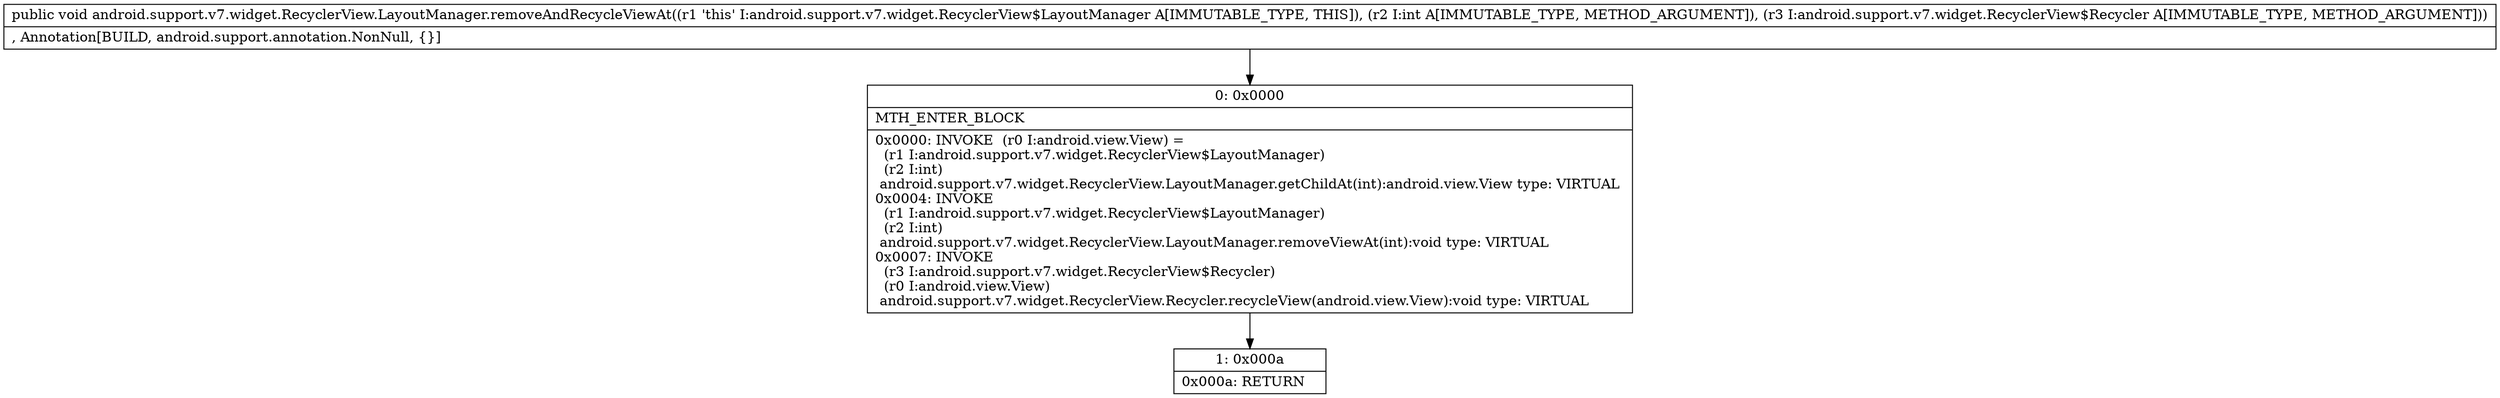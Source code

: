 digraph "CFG forandroid.support.v7.widget.RecyclerView.LayoutManager.removeAndRecycleViewAt(ILandroid\/support\/v7\/widget\/RecyclerView$Recycler;)V" {
Node_0 [shape=record,label="{0\:\ 0x0000|MTH_ENTER_BLOCK\l|0x0000: INVOKE  (r0 I:android.view.View) = \l  (r1 I:android.support.v7.widget.RecyclerView$LayoutManager)\l  (r2 I:int)\l android.support.v7.widget.RecyclerView.LayoutManager.getChildAt(int):android.view.View type: VIRTUAL \l0x0004: INVOKE  \l  (r1 I:android.support.v7.widget.RecyclerView$LayoutManager)\l  (r2 I:int)\l android.support.v7.widget.RecyclerView.LayoutManager.removeViewAt(int):void type: VIRTUAL \l0x0007: INVOKE  \l  (r3 I:android.support.v7.widget.RecyclerView$Recycler)\l  (r0 I:android.view.View)\l android.support.v7.widget.RecyclerView.Recycler.recycleView(android.view.View):void type: VIRTUAL \l}"];
Node_1 [shape=record,label="{1\:\ 0x000a|0x000a: RETURN   \l}"];
MethodNode[shape=record,label="{public void android.support.v7.widget.RecyclerView.LayoutManager.removeAndRecycleViewAt((r1 'this' I:android.support.v7.widget.RecyclerView$LayoutManager A[IMMUTABLE_TYPE, THIS]), (r2 I:int A[IMMUTABLE_TYPE, METHOD_ARGUMENT]), (r3 I:android.support.v7.widget.RecyclerView$Recycler A[IMMUTABLE_TYPE, METHOD_ARGUMENT]))  | , Annotation[BUILD, android.support.annotation.NonNull, \{\}]\l}"];
MethodNode -> Node_0;
Node_0 -> Node_1;
}

